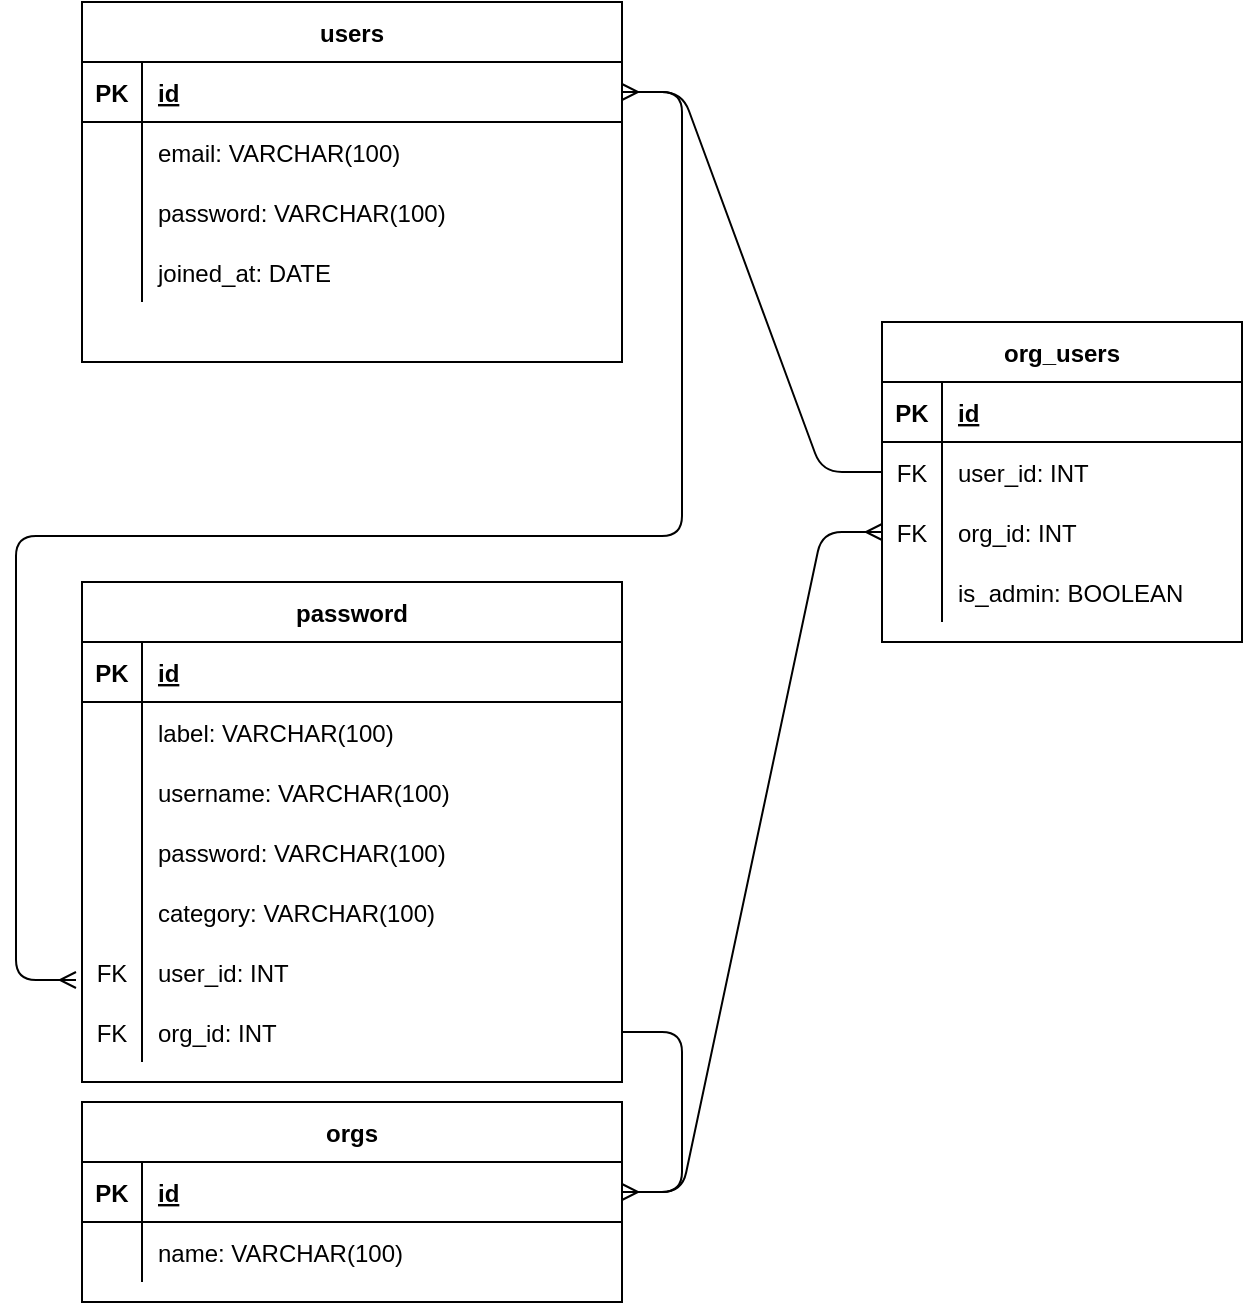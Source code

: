 <mxfile version="14.5.6" type="device"><diagram id="LW_RmXzN3S1zugNGrasB" name="Page-1"><mxGraphModel dx="1070" dy="1063" grid="1" gridSize="10" guides="1" tooltips="1" connect="1" arrows="1" fold="1" page="1" pageScale="1" pageWidth="850" pageHeight="1100" math="0" shadow="0"><root><mxCell id="0"/><mxCell id="1" parent="0"/><mxCell id="nkz94UdO37lvc7SOZEWk-1" value="users" style="shape=table;startSize=30;container=1;collapsible=1;childLayout=tableLayout;fixedRows=1;rowLines=0;fontStyle=1;align=center;resizeLast=1;" parent="1" vertex="1"><mxGeometry x="80" y="40" width="270" height="180" as="geometry"/></mxCell><mxCell id="nkz94UdO37lvc7SOZEWk-2" value="" style="shape=partialRectangle;collapsible=0;dropTarget=0;pointerEvents=0;fillColor=none;top=0;left=0;bottom=1;right=0;points=[[0,0.5],[1,0.5]];portConstraint=eastwest;" parent="nkz94UdO37lvc7SOZEWk-1" vertex="1"><mxGeometry y="30" width="270" height="30" as="geometry"/></mxCell><mxCell id="nkz94UdO37lvc7SOZEWk-3" value="PK" style="shape=partialRectangle;connectable=0;fillColor=none;top=0;left=0;bottom=0;right=0;fontStyle=1;overflow=hidden;" parent="nkz94UdO37lvc7SOZEWk-2" vertex="1"><mxGeometry width="30" height="30" as="geometry"/></mxCell><mxCell id="nkz94UdO37lvc7SOZEWk-4" value="id" style="shape=partialRectangle;connectable=0;fillColor=none;top=0;left=0;bottom=0;right=0;align=left;spacingLeft=6;fontStyle=5;overflow=hidden;" parent="nkz94UdO37lvc7SOZEWk-2" vertex="1"><mxGeometry x="30" width="240" height="30" as="geometry"/></mxCell><mxCell id="nkz94UdO37lvc7SOZEWk-5" value="" style="shape=partialRectangle;collapsible=0;dropTarget=0;pointerEvents=0;fillColor=none;top=0;left=0;bottom=0;right=0;points=[[0,0.5],[1,0.5]];portConstraint=eastwest;" parent="nkz94UdO37lvc7SOZEWk-1" vertex="1"><mxGeometry y="60" width="270" height="30" as="geometry"/></mxCell><mxCell id="nkz94UdO37lvc7SOZEWk-6" value="" style="shape=partialRectangle;connectable=0;fillColor=none;top=0;left=0;bottom=0;right=0;editable=1;overflow=hidden;" parent="nkz94UdO37lvc7SOZEWk-5" vertex="1"><mxGeometry width="30" height="30" as="geometry"/></mxCell><mxCell id="nkz94UdO37lvc7SOZEWk-7" value="email: VARCHAR(100)" style="shape=partialRectangle;connectable=0;fillColor=none;top=0;left=0;bottom=0;right=0;align=left;spacingLeft=6;overflow=hidden;" parent="nkz94UdO37lvc7SOZEWk-5" vertex="1"><mxGeometry x="30" width="240" height="30" as="geometry"/></mxCell><mxCell id="nkz94UdO37lvc7SOZEWk-8" value="" style="shape=partialRectangle;collapsible=0;dropTarget=0;pointerEvents=0;fillColor=none;top=0;left=0;bottom=0;right=0;points=[[0,0.5],[1,0.5]];portConstraint=eastwest;" parent="nkz94UdO37lvc7SOZEWk-1" vertex="1"><mxGeometry y="90" width="270" height="30" as="geometry"/></mxCell><mxCell id="nkz94UdO37lvc7SOZEWk-9" value="" style="shape=partialRectangle;connectable=0;fillColor=none;top=0;left=0;bottom=0;right=0;editable=1;overflow=hidden;" parent="nkz94UdO37lvc7SOZEWk-8" vertex="1"><mxGeometry width="30" height="30" as="geometry"/></mxCell><mxCell id="nkz94UdO37lvc7SOZEWk-10" value="password: VARCHAR(100)" style="shape=partialRectangle;connectable=0;fillColor=none;top=0;left=0;bottom=0;right=0;align=left;spacingLeft=6;overflow=hidden;" parent="nkz94UdO37lvc7SOZEWk-8" vertex="1"><mxGeometry x="30" width="240" height="30" as="geometry"/></mxCell><mxCell id="sY6yOcYnLdvT0vO3Td1--1" value="" style="shape=partialRectangle;collapsible=0;dropTarget=0;pointerEvents=0;fillColor=none;top=0;left=0;bottom=0;right=0;points=[[0,0.5],[1,0.5]];portConstraint=eastwest;" vertex="1" parent="nkz94UdO37lvc7SOZEWk-1"><mxGeometry y="120" width="270" height="30" as="geometry"/></mxCell><mxCell id="sY6yOcYnLdvT0vO3Td1--2" value="" style="shape=partialRectangle;connectable=0;fillColor=none;top=0;left=0;bottom=0;right=0;editable=1;overflow=hidden;" vertex="1" parent="sY6yOcYnLdvT0vO3Td1--1"><mxGeometry width="30" height="30" as="geometry"/></mxCell><mxCell id="sY6yOcYnLdvT0vO3Td1--3" value="joined_at: DATE" style="shape=partialRectangle;connectable=0;fillColor=none;top=0;left=0;bottom=0;right=0;align=left;spacingLeft=6;overflow=hidden;" vertex="1" parent="sY6yOcYnLdvT0vO3Td1--1"><mxGeometry x="30" width="240" height="30" as="geometry"/></mxCell><mxCell id="nkz94UdO37lvc7SOZEWk-14" value="password" style="shape=table;startSize=30;container=1;collapsible=1;childLayout=tableLayout;fixedRows=1;rowLines=0;fontStyle=1;align=center;resizeLast=1;" parent="1" vertex="1"><mxGeometry x="80" y="330" width="270" height="250" as="geometry"/></mxCell><mxCell id="nkz94UdO37lvc7SOZEWk-15" value="" style="shape=partialRectangle;collapsible=0;dropTarget=0;pointerEvents=0;fillColor=none;top=0;left=0;bottom=1;right=0;points=[[0,0.5],[1,0.5]];portConstraint=eastwest;" parent="nkz94UdO37lvc7SOZEWk-14" vertex="1"><mxGeometry y="30" width="270" height="30" as="geometry"/></mxCell><mxCell id="nkz94UdO37lvc7SOZEWk-16" value="PK" style="shape=partialRectangle;connectable=0;fillColor=none;top=0;left=0;bottom=0;right=0;fontStyle=1;overflow=hidden;" parent="nkz94UdO37lvc7SOZEWk-15" vertex="1"><mxGeometry width="30" height="30" as="geometry"/></mxCell><mxCell id="nkz94UdO37lvc7SOZEWk-17" value="id" style="shape=partialRectangle;connectable=0;fillColor=none;top=0;left=0;bottom=0;right=0;align=left;spacingLeft=6;fontStyle=5;overflow=hidden;" parent="nkz94UdO37lvc7SOZEWk-15" vertex="1"><mxGeometry x="30" width="240" height="30" as="geometry"/></mxCell><mxCell id="nkz94UdO37lvc7SOZEWk-18" value="" style="shape=partialRectangle;collapsible=0;dropTarget=0;pointerEvents=0;fillColor=none;top=0;left=0;bottom=0;right=0;points=[[0,0.5],[1,0.5]];portConstraint=eastwest;" parent="nkz94UdO37lvc7SOZEWk-14" vertex="1"><mxGeometry y="60" width="270" height="30" as="geometry"/></mxCell><mxCell id="nkz94UdO37lvc7SOZEWk-19" value="" style="shape=partialRectangle;connectable=0;fillColor=none;top=0;left=0;bottom=0;right=0;editable=1;overflow=hidden;" parent="nkz94UdO37lvc7SOZEWk-18" vertex="1"><mxGeometry width="30" height="30" as="geometry"/></mxCell><mxCell id="nkz94UdO37lvc7SOZEWk-20" value="label: VARCHAR(100)" style="shape=partialRectangle;connectable=0;fillColor=none;top=0;left=0;bottom=0;right=0;align=left;spacingLeft=6;overflow=hidden;" parent="nkz94UdO37lvc7SOZEWk-18" vertex="1"><mxGeometry x="30" width="240" height="30" as="geometry"/></mxCell><mxCell id="nkz94UdO37lvc7SOZEWk-57" value="" style="shape=partialRectangle;collapsible=0;dropTarget=0;pointerEvents=0;fillColor=none;top=0;left=0;bottom=0;right=0;points=[[0,0.5],[1,0.5]];portConstraint=eastwest;" parent="nkz94UdO37lvc7SOZEWk-14" vertex="1"><mxGeometry y="90" width="270" height="30" as="geometry"/></mxCell><mxCell id="nkz94UdO37lvc7SOZEWk-58" value="" style="shape=partialRectangle;connectable=0;fillColor=none;top=0;left=0;bottom=0;right=0;editable=1;overflow=hidden;" parent="nkz94UdO37lvc7SOZEWk-57" vertex="1"><mxGeometry width="30" height="30" as="geometry"/></mxCell><mxCell id="nkz94UdO37lvc7SOZEWk-59" value="username: VARCHAR(100)" style="shape=partialRectangle;connectable=0;fillColor=none;top=0;left=0;bottom=0;right=0;align=left;spacingLeft=6;overflow=hidden;" parent="nkz94UdO37lvc7SOZEWk-57" vertex="1"><mxGeometry x="30" width="240" height="30" as="geometry"/></mxCell><mxCell id="nkz94UdO37lvc7SOZEWk-21" value="" style="shape=partialRectangle;collapsible=0;dropTarget=0;pointerEvents=0;fillColor=none;top=0;left=0;bottom=0;right=0;points=[[0,0.5],[1,0.5]];portConstraint=eastwest;" parent="nkz94UdO37lvc7SOZEWk-14" vertex="1"><mxGeometry y="120" width="270" height="30" as="geometry"/></mxCell><mxCell id="nkz94UdO37lvc7SOZEWk-22" value="" style="shape=partialRectangle;connectable=0;fillColor=none;top=0;left=0;bottom=0;right=0;editable=1;overflow=hidden;" parent="nkz94UdO37lvc7SOZEWk-21" vertex="1"><mxGeometry width="30" height="30" as="geometry"/></mxCell><mxCell id="nkz94UdO37lvc7SOZEWk-23" value="password: VARCHAR(100)" style="shape=partialRectangle;connectable=0;fillColor=none;top=0;left=0;bottom=0;right=0;align=left;spacingLeft=6;overflow=hidden;" parent="nkz94UdO37lvc7SOZEWk-21" vertex="1"><mxGeometry x="30" width="240" height="30" as="geometry"/></mxCell><mxCell id="nkz94UdO37lvc7SOZEWk-73" value="" style="shape=partialRectangle;collapsible=0;dropTarget=0;pointerEvents=0;fillColor=none;top=0;left=0;bottom=0;right=0;points=[[0,0.5],[1,0.5]];portConstraint=eastwest;" parent="nkz94UdO37lvc7SOZEWk-14" vertex="1"><mxGeometry y="150" width="270" height="30" as="geometry"/></mxCell><mxCell id="nkz94UdO37lvc7SOZEWk-74" value="" style="shape=partialRectangle;connectable=0;fillColor=none;top=0;left=0;bottom=0;right=0;editable=1;overflow=hidden;" parent="nkz94UdO37lvc7SOZEWk-73" vertex="1"><mxGeometry width="30" height="30" as="geometry"/></mxCell><mxCell id="nkz94UdO37lvc7SOZEWk-75" value="category: VARCHAR(100)" style="shape=partialRectangle;connectable=0;fillColor=none;top=0;left=0;bottom=0;right=0;align=left;spacingLeft=6;overflow=hidden;" parent="nkz94UdO37lvc7SOZEWk-73" vertex="1"><mxGeometry x="30" width="240" height="30" as="geometry"/></mxCell><mxCell id="nkz94UdO37lvc7SOZEWk-40" value="" style="shape=partialRectangle;collapsible=0;dropTarget=0;pointerEvents=0;fillColor=none;top=0;left=0;bottom=0;right=0;points=[[0,0.5],[1,0.5]];portConstraint=eastwest;" parent="nkz94UdO37lvc7SOZEWk-14" vertex="1"><mxGeometry y="180" width="270" height="30" as="geometry"/></mxCell><mxCell id="nkz94UdO37lvc7SOZEWk-41" value="FK" style="shape=partialRectangle;connectable=0;fillColor=none;top=0;left=0;bottom=0;right=0;editable=1;overflow=hidden;" parent="nkz94UdO37lvc7SOZEWk-40" vertex="1"><mxGeometry width="30" height="30" as="geometry"/></mxCell><mxCell id="nkz94UdO37lvc7SOZEWk-42" value="user_id: INT" style="shape=partialRectangle;connectable=0;fillColor=none;top=0;left=0;bottom=0;right=0;align=left;spacingLeft=6;overflow=hidden;" parent="nkz94UdO37lvc7SOZEWk-40" vertex="1"><mxGeometry x="30" width="240" height="30" as="geometry"/></mxCell><mxCell id="nkz94UdO37lvc7SOZEWk-79" value="" style="shape=partialRectangle;collapsible=0;dropTarget=0;pointerEvents=0;fillColor=none;top=0;left=0;bottom=0;right=0;points=[[0,0.5],[1,0.5]];portConstraint=eastwest;" parent="nkz94UdO37lvc7SOZEWk-14" vertex="1"><mxGeometry y="210" width="270" height="30" as="geometry"/></mxCell><mxCell id="nkz94UdO37lvc7SOZEWk-80" value="FK" style="shape=partialRectangle;connectable=0;fillColor=none;top=0;left=0;bottom=0;right=0;editable=1;overflow=hidden;" parent="nkz94UdO37lvc7SOZEWk-79" vertex="1"><mxGeometry width="30" height="30" as="geometry"/></mxCell><mxCell id="nkz94UdO37lvc7SOZEWk-81" value="org_id: INT" style="shape=partialRectangle;connectable=0;fillColor=none;top=0;left=0;bottom=0;right=0;align=left;spacingLeft=6;overflow=hidden;" parent="nkz94UdO37lvc7SOZEWk-79" vertex="1"><mxGeometry x="30" width="240" height="30" as="geometry"/></mxCell><mxCell id="nkz94UdO37lvc7SOZEWk-27" value="orgs" style="shape=table;startSize=30;container=1;collapsible=1;childLayout=tableLayout;fixedRows=1;rowLines=0;fontStyle=1;align=center;resizeLast=1;" parent="1" vertex="1"><mxGeometry x="80" y="590" width="270" height="100" as="geometry"/></mxCell><mxCell id="nkz94UdO37lvc7SOZEWk-28" value="" style="shape=partialRectangle;collapsible=0;dropTarget=0;pointerEvents=0;fillColor=none;top=0;left=0;bottom=1;right=0;points=[[0,0.5],[1,0.5]];portConstraint=eastwest;" parent="nkz94UdO37lvc7SOZEWk-27" vertex="1"><mxGeometry y="30" width="270" height="30" as="geometry"/></mxCell><mxCell id="nkz94UdO37lvc7SOZEWk-29" value="PK" style="shape=partialRectangle;connectable=0;fillColor=none;top=0;left=0;bottom=0;right=0;fontStyle=1;overflow=hidden;" parent="nkz94UdO37lvc7SOZEWk-28" vertex="1"><mxGeometry width="30" height="30" as="geometry"/></mxCell><mxCell id="nkz94UdO37lvc7SOZEWk-30" value="id" style="shape=partialRectangle;connectable=0;fillColor=none;top=0;left=0;bottom=0;right=0;align=left;spacingLeft=6;fontStyle=5;overflow=hidden;" parent="nkz94UdO37lvc7SOZEWk-28" vertex="1"><mxGeometry x="30" width="240" height="30" as="geometry"/></mxCell><mxCell id="nkz94UdO37lvc7SOZEWk-31" value="" style="shape=partialRectangle;collapsible=0;dropTarget=0;pointerEvents=0;fillColor=none;top=0;left=0;bottom=0;right=0;points=[[0,0.5],[1,0.5]];portConstraint=eastwest;" parent="nkz94UdO37lvc7SOZEWk-27" vertex="1"><mxGeometry y="60" width="270" height="30" as="geometry"/></mxCell><mxCell id="nkz94UdO37lvc7SOZEWk-32" value="" style="shape=partialRectangle;connectable=0;fillColor=none;top=0;left=0;bottom=0;right=0;editable=1;overflow=hidden;" parent="nkz94UdO37lvc7SOZEWk-31" vertex="1"><mxGeometry width="30" height="30" as="geometry"/></mxCell><mxCell id="nkz94UdO37lvc7SOZEWk-33" value="name: VARCHAR(100)" style="shape=partialRectangle;connectable=0;fillColor=none;top=0;left=0;bottom=0;right=0;align=left;spacingLeft=6;overflow=hidden;" parent="nkz94UdO37lvc7SOZEWk-31" vertex="1"><mxGeometry x="30" width="240" height="30" as="geometry"/></mxCell><mxCell id="nkz94UdO37lvc7SOZEWk-43" value="org_users" style="shape=table;startSize=30;container=1;collapsible=1;childLayout=tableLayout;fixedRows=1;rowLines=0;fontStyle=1;align=center;resizeLast=1;" parent="1" vertex="1"><mxGeometry x="480" y="200" width="180" height="160" as="geometry"/></mxCell><mxCell id="nkz94UdO37lvc7SOZEWk-44" value="" style="shape=partialRectangle;collapsible=0;dropTarget=0;pointerEvents=0;fillColor=none;top=0;left=0;bottom=1;right=0;points=[[0,0.5],[1,0.5]];portConstraint=eastwest;" parent="nkz94UdO37lvc7SOZEWk-43" vertex="1"><mxGeometry y="30" width="180" height="30" as="geometry"/></mxCell><mxCell id="nkz94UdO37lvc7SOZEWk-45" value="PK" style="shape=partialRectangle;connectable=0;fillColor=none;top=0;left=0;bottom=0;right=0;fontStyle=1;overflow=hidden;" parent="nkz94UdO37lvc7SOZEWk-44" vertex="1"><mxGeometry width="30" height="30" as="geometry"/></mxCell><mxCell id="nkz94UdO37lvc7SOZEWk-46" value="id" style="shape=partialRectangle;connectable=0;fillColor=none;top=0;left=0;bottom=0;right=0;align=left;spacingLeft=6;fontStyle=5;overflow=hidden;" parent="nkz94UdO37lvc7SOZEWk-44" vertex="1"><mxGeometry x="30" width="150" height="30" as="geometry"/></mxCell><mxCell id="nkz94UdO37lvc7SOZEWk-47" value="" style="shape=partialRectangle;collapsible=0;dropTarget=0;pointerEvents=0;fillColor=none;top=0;left=0;bottom=0;right=0;points=[[0,0.5],[1,0.5]];portConstraint=eastwest;" parent="nkz94UdO37lvc7SOZEWk-43" vertex="1"><mxGeometry y="60" width="180" height="30" as="geometry"/></mxCell><mxCell id="nkz94UdO37lvc7SOZEWk-48" value="FK" style="shape=partialRectangle;connectable=0;fillColor=none;top=0;left=0;bottom=0;right=0;editable=1;overflow=hidden;" parent="nkz94UdO37lvc7SOZEWk-47" vertex="1"><mxGeometry width="30" height="30" as="geometry"/></mxCell><mxCell id="nkz94UdO37lvc7SOZEWk-49" value="user_id: INT" style="shape=partialRectangle;connectable=0;fillColor=none;top=0;left=0;bottom=0;right=0;align=left;spacingLeft=6;overflow=hidden;" parent="nkz94UdO37lvc7SOZEWk-47" vertex="1"><mxGeometry x="30" width="150" height="30" as="geometry"/></mxCell><mxCell id="nkz94UdO37lvc7SOZEWk-50" value="" style="shape=partialRectangle;collapsible=0;dropTarget=0;pointerEvents=0;fillColor=none;top=0;left=0;bottom=0;right=0;points=[[0,0.5],[1,0.5]];portConstraint=eastwest;" parent="nkz94UdO37lvc7SOZEWk-43" vertex="1"><mxGeometry y="90" width="180" height="30" as="geometry"/></mxCell><mxCell id="nkz94UdO37lvc7SOZEWk-51" value="FK" style="shape=partialRectangle;connectable=0;fillColor=none;top=0;left=0;bottom=0;right=0;editable=1;overflow=hidden;" parent="nkz94UdO37lvc7SOZEWk-50" vertex="1"><mxGeometry width="30" height="30" as="geometry"/></mxCell><mxCell id="nkz94UdO37lvc7SOZEWk-52" value="org_id: INT" style="shape=partialRectangle;connectable=0;fillColor=none;top=0;left=0;bottom=0;right=0;align=left;spacingLeft=6;overflow=hidden;" parent="nkz94UdO37lvc7SOZEWk-50" vertex="1"><mxGeometry x="30" width="150" height="30" as="geometry"/></mxCell><mxCell id="sY6yOcYnLdvT0vO3Td1--4" value="" style="shape=partialRectangle;collapsible=0;dropTarget=0;pointerEvents=0;fillColor=none;top=0;left=0;bottom=0;right=0;points=[[0,0.5],[1,0.5]];portConstraint=eastwest;" vertex="1" parent="nkz94UdO37lvc7SOZEWk-43"><mxGeometry y="120" width="180" height="30" as="geometry"/></mxCell><mxCell id="sY6yOcYnLdvT0vO3Td1--5" value="" style="shape=partialRectangle;connectable=0;fillColor=none;top=0;left=0;bottom=0;right=0;editable=1;overflow=hidden;" vertex="1" parent="sY6yOcYnLdvT0vO3Td1--4"><mxGeometry width="30" height="30" as="geometry"/></mxCell><mxCell id="sY6yOcYnLdvT0vO3Td1--6" value="is_admin: BOOLEAN" style="shape=partialRectangle;connectable=0;fillColor=none;top=0;left=0;bottom=0;right=0;align=left;spacingLeft=6;overflow=hidden;" vertex="1" parent="sY6yOcYnLdvT0vO3Td1--4"><mxGeometry x="30" width="150" height="30" as="geometry"/></mxCell><mxCell id="nkz94UdO37lvc7SOZEWk-76" value="" style="edgeStyle=entityRelationEdgeStyle;fontSize=12;html=1;endArrow=ERmany;exitX=1;exitY=0.5;exitDx=0;exitDy=0;entryX=0;entryY=0.5;entryDx=0;entryDy=0;" parent="1" source="nkz94UdO37lvc7SOZEWk-28" target="nkz94UdO37lvc7SOZEWk-50" edge="1"><mxGeometry width="100" height="100" relative="1" as="geometry"><mxPoint x="390" y="640" as="sourcePoint"/><mxPoint x="490" y="540" as="targetPoint"/></mxGeometry></mxCell><mxCell id="nkz94UdO37lvc7SOZEWk-77" value="" style="edgeStyle=entityRelationEdgeStyle;fontSize=12;html=1;endArrow=ERmany;exitX=0;exitY=0.5;exitDx=0;exitDy=0;entryX=1;entryY=0.5;entryDx=0;entryDy=0;" parent="1" source="nkz94UdO37lvc7SOZEWk-47" target="nkz94UdO37lvc7SOZEWk-2" edge="1"><mxGeometry width="100" height="100" relative="1" as="geometry"><mxPoint x="360" y="260" as="sourcePoint"/><mxPoint x="460" y="160" as="targetPoint"/></mxGeometry></mxCell><mxCell id="nkz94UdO37lvc7SOZEWk-78" value="" style="edgeStyle=entityRelationEdgeStyle;fontSize=12;html=1;endArrow=ERmany;" parent="1" edge="1" source="nkz94UdO37lvc7SOZEWk-2"><mxGeometry width="100" height="100" relative="1" as="geometry"><mxPoint x="77" y="205" as="sourcePoint"/><mxPoint x="77" y="529" as="targetPoint"/></mxGeometry></mxCell><mxCell id="nkz94UdO37lvc7SOZEWk-82" value="" style="edgeStyle=entityRelationEdgeStyle;fontSize=12;html=1;endArrow=ERmany;exitX=1;exitY=0.5;exitDx=0;exitDy=0;entryX=1;entryY=0.5;entryDx=0;entryDy=0;" parent="1" source="nkz94UdO37lvc7SOZEWk-79" target="nkz94UdO37lvc7SOZEWk-28" edge="1"><mxGeometry width="100" height="100" relative="1" as="geometry"><mxPoint x="360" y="550" as="sourcePoint"/><mxPoint x="460" y="450" as="targetPoint"/></mxGeometry></mxCell></root></mxGraphModel></diagram></mxfile>